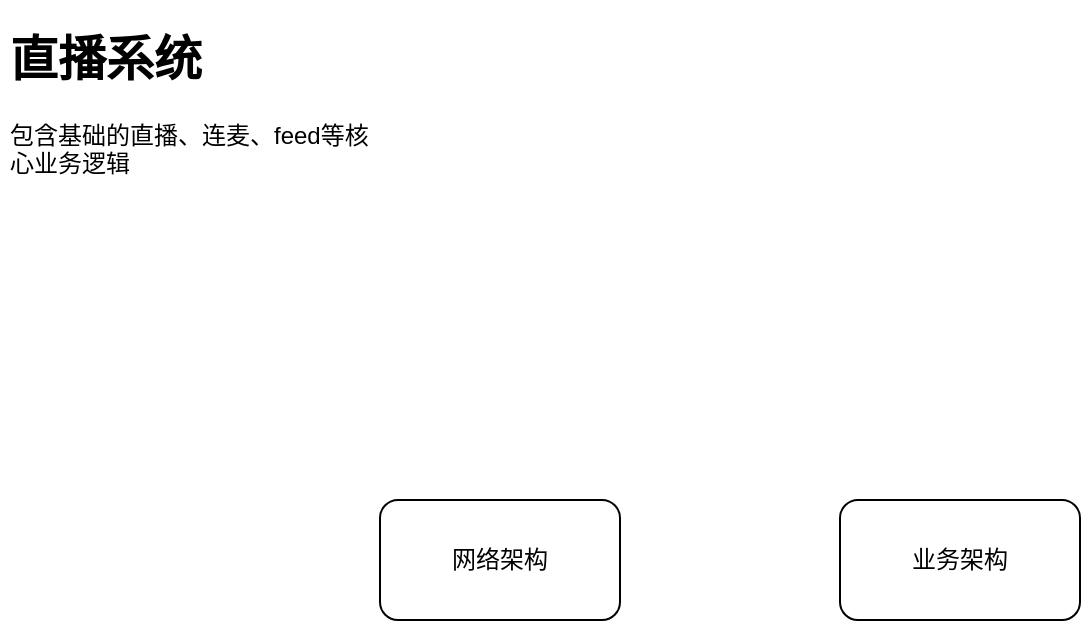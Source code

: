 <mxfile version="15.3.4" type="github" pages="7">
  <diagram id="JkrrRl9M5crf3siJzyxv" name="首页">
    <mxGraphModel dx="1186" dy="739" grid="1" gridSize="10" guides="1" tooltips="1" connect="1" arrows="1" fold="1" page="1" pageScale="1" pageWidth="827" pageHeight="1169" math="0" shadow="0">
      <root>
        <mxCell id="0" />
        <mxCell id="1" parent="0" />
        <mxCell id="muq-8wqFt1A3YkJvHLC4-4" value="&lt;h1&gt;直播系统&lt;/h1&gt;&lt;p&gt;包含基础的直播、连麦、feed等核心业务逻辑&lt;/p&gt;" style="text;html=1;strokeColor=none;fillColor=none;spacing=5;spacingTop=-20;whiteSpace=wrap;overflow=hidden;rounded=0;" parent="1" vertex="1">
          <mxGeometry x="10" y="10" width="190" height="90" as="geometry" />
        </mxCell>
        <UserObject label="网络架构" link="data:page/id,2If-XE616trNsrKNitFG" id="RoSVg0W4CLdSLgBa8rC7-1">
          <mxCell style="rounded=1;whiteSpace=wrap;html=1;hachureGap=4;pointerEvents=0;" vertex="1" parent="1">
            <mxGeometry x="200" y="250" width="120" height="60" as="geometry" />
          </mxCell>
        </UserObject>
        <UserObject label="业务架构" link="data:page/id,OcnRzmBqEoDELf5zF7kq" id="RoSVg0W4CLdSLgBa8rC7-2">
          <mxCell style="rounded=1;whiteSpace=wrap;html=1;hachureGap=4;pointerEvents=0;" vertex="1" parent="1">
            <mxGeometry x="430" y="250" width="120" height="60" as="geometry" />
          </mxCell>
        </UserObject>
      </root>
    </mxGraphModel>
  </diagram>
  <diagram id="OcnRzmBqEoDELf5zF7kq" name="业务架构">
    <mxGraphModel dx="1186" dy="739" grid="1" gridSize="10" guides="1" tooltips="1" connect="1" arrows="1" fold="1" page="1" pageScale="1" pageWidth="827" pageHeight="1169" math="0" shadow="0">
      <root>
        <mxCell id="aElQeo0Kl3pMIVYMAaIS-0" />
        <mxCell id="aElQeo0Kl3pMIVYMAaIS-1" parent="aElQeo0Kl3pMIVYMAaIS-0" />
        <mxCell id="dCshUyOhVYyxnqYZbwJL-0" value="业务" style="swimlane;" vertex="1" parent="aElQeo0Kl3pMIVYMAaIS-1">
          <mxGeometry x="204" y="90" width="420" height="260" as="geometry" />
        </mxCell>
        <UserObject label="直播" id="dCshUyOhVYyxnqYZbwJL-1">
          <mxCell style="rounded=1;whiteSpace=wrap;html=1;" vertex="1" parent="dCshUyOhVYyxnqYZbwJL-0">
            <mxGeometry x="20" y="40" width="120" height="60" as="geometry" />
          </mxCell>
        </UserObject>
        <UserObject label="连麦" id="dCshUyOhVYyxnqYZbwJL-2">
          <mxCell style="rounded=1;whiteSpace=wrap;html=1;" vertex="1" parent="dCshUyOhVYyxnqYZbwJL-0">
            <mxGeometry x="150" y="40" width="120" height="60" as="geometry" />
          </mxCell>
        </UserObject>
        <mxCell id="dCshUyOhVYyxnqYZbwJL-3" value="feed" style="rounded=1;whiteSpace=wrap;html=1;" vertex="1" parent="dCshUyOhVYyxnqYZbwJL-0">
          <mxGeometry x="280" y="40" width="120" height="60" as="geometry" />
        </mxCell>
        <UserObject label="公共房/语音房/交友房" id="dCshUyOhVYyxnqYZbwJL-4">
          <mxCell style="rounded=1;whiteSpace=wrap;html=1;" vertex="1" parent="dCshUyOhVYyxnqYZbwJL-0">
            <mxGeometry x="20" y="110" width="120" height="60" as="geometry" />
          </mxCell>
        </UserObject>
        <mxCell id="dCshUyOhVYyxnqYZbwJL-5" value="公共房玩法" style="rounded=1;whiteSpace=wrap;html=1;" vertex="1" parent="dCshUyOhVYyxnqYZbwJL-0">
          <mxGeometry x="150" y="110" width="120" height="60" as="geometry" />
        </mxCell>
        <UserObject label="秀场（普通直播）" id="dCshUyOhVYyxnqYZbwJL-6">
          <mxCell style="rounded=1;whiteSpace=wrap;html=1;" vertex="1" parent="dCshUyOhVYyxnqYZbwJL-0">
            <mxGeometry x="20" y="180" width="120" height="60" as="geometry" />
          </mxCell>
        </UserObject>
        <mxCell id="dCshUyOhVYyxnqYZbwJL-7" value="秀场玩法" style="rounded=1;whiteSpace=wrap;html=1;" vertex="1" parent="dCshUyOhVYyxnqYZbwJL-0">
          <mxGeometry x="150" y="180" width="120" height="60" as="geometry" />
        </mxCell>
        <mxCell id="dCshUyOhVYyxnqYZbwJL-8" value="围栏策略（风控）" style="rounded=1;whiteSpace=wrap;html=1;" vertex="1" parent="dCshUyOhVYyxnqYZbwJL-0">
          <mxGeometry x="280" y="110" width="120" height="60" as="geometry" />
        </mxCell>
        <mxCell id="dCshUyOhVYyxnqYZbwJL-9" value="搜索" style="rounded=1;whiteSpace=wrap;html=1;" vertex="1" parent="dCshUyOhVYyxnqYZbwJL-0">
          <mxGeometry x="280" y="180" width="120" height="60" as="geometry" />
        </mxCell>
        <mxCell id="dCshUyOhVYyxnqYZbwJL-10" value="基础服务" style="swimlane;" vertex="1" parent="aElQeo0Kl3pMIVYMAaIS-1">
          <mxGeometry x="204" y="360" width="420" height="250" as="geometry" />
        </mxCell>
        <mxCell id="dCshUyOhVYyxnqYZbwJL-11" value="连麦&lt;br&gt;Link/LinkMic/LinkPro" style="rounded=1;whiteSpace=wrap;html=1;" vertex="1" parent="dCshUyOhVYyxnqYZbwJL-10">
          <mxGeometry x="20" y="40" width="120" height="60" as="geometry" />
        </mxCell>
        <mxCell id="dCshUyOhVYyxnqYZbwJL-12" value="动态布局&lt;br&gt;Layout" style="rounded=1;whiteSpace=wrap;html=1;" vertex="1" parent="dCshUyOhVYyxnqYZbwJL-10">
          <mxGeometry x="150" y="40" width="120" height="60" as="geometry" />
        </mxCell>
        <mxCell id="dCshUyOhVYyxnqYZbwJL-13" value="Sync" style="rounded=1;whiteSpace=wrap;html=1;" vertex="1" parent="dCshUyOhVYyxnqYZbwJL-10">
          <mxGeometry x="280" y="40" width="120" height="60" as="geometry" />
        </mxCell>
        <mxCell id="dCshUyOhVYyxnqYZbwJL-14" value="事件&lt;br&gt;Event" style="rounded=1;whiteSpace=wrap;html=1;" vertex="1" parent="dCshUyOhVYyxnqYZbwJL-10">
          <mxGeometry x="20" y="110" width="120" height="60" as="geometry" />
        </mxCell>
        <mxCell id="dCshUyOhVYyxnqYZbwJL-15" value="队列&lt;br&gt;PepperBus" style="rounded=1;whiteSpace=wrap;html=1;" vertex="1" parent="dCshUyOhVYyxnqYZbwJL-10">
          <mxGeometry x="150" y="110" width="120" height="60" as="geometry" />
        </mxCell>
        <mxCell id="dCshUyOhVYyxnqYZbwJL-16" value="推送消息&lt;br&gt;message" style="rounded=1;whiteSpace=wrap;html=1;" vertex="1" parent="dCshUyOhVYyxnqYZbwJL-10">
          <mxGeometry x="280" y="110" width="120" height="60" as="geometry" />
        </mxCell>
        <mxCell id="dCshUyOhVYyxnqYZbwJL-17" value="Rank包&lt;br&gt;feed列表规则&lt;br&gt;基于es" style="rounded=1;whiteSpace=wrap;html=1;" vertex="1" parent="dCshUyOhVYyxnqYZbwJL-10">
          <mxGeometry x="20" y="180" width="120" height="60" as="geometry" />
        </mxCell>
        <mxCell id="dCshUyOhVYyxnqYZbwJL-18" value="合流服务&lt;br&gt;MessageGo" style="rounded=1;whiteSpace=wrap;html=1;" vertex="1" parent="dCshUyOhVYyxnqYZbwJL-10">
          <mxGeometry x="150" y="180" width="120" height="60" as="geometry" />
        </mxCell>
      </root>
    </mxGraphModel>
  </diagram>
  <diagram id="2If-XE616trNsrKNitFG" name="网络架构">
    <mxGraphModel dx="1186" dy="739" grid="1" gridSize="10" guides="1" tooltips="1" connect="1" arrows="1" fold="1" page="1" pageScale="1" pageWidth="827" pageHeight="1169" math="0" shadow="0">
      <root>
        <mxCell id="TTrNQgziFKTgW6OweBsR-0" />
        <mxCell id="TTrNQgziFKTgW6OweBsR-1" parent="TTrNQgziFKTgW6OweBsR-0" />
        <mxCell id="TTrNQgziFKTgW6OweBsR-7" style="edgeStyle=none;curved=1;rounded=0;orthogonalLoop=1;jettySize=auto;html=1;entryX=0;entryY=0.5;entryDx=0;entryDy=0;endArrow=open;startSize=14;endSize=14;sourcePerimeterSpacing=8;targetPerimeterSpacing=8;" edge="1" parent="TTrNQgziFKTgW6OweBsR-1" source="TTrNQgziFKTgW6OweBsR-3" target="TTrNQgziFKTgW6OweBsR-6">
          <mxGeometry relative="1" as="geometry" />
        </mxCell>
        <mxCell id="TTrNQgziFKTgW6OweBsR-3" value="Actor" style="shape=umlActor;verticalLabelPosition=bottom;verticalAlign=top;html=1;outlineConnect=0;hachureGap=4;pointerEvents=0;" vertex="1" parent="TTrNQgziFKTgW6OweBsR-1">
          <mxGeometry x="50" y="220" width="30" height="60" as="geometry" />
        </mxCell>
        <mxCell id="TTrNQgziFKTgW6OweBsR-9" value="" style="edgeStyle=none;curved=1;rounded=0;orthogonalLoop=1;jettySize=auto;html=1;endArrow=classic;endFill=1;startSize=14;endSize=14;sourcePerimeterSpacing=8;targetPerimeterSpacing=8;" edge="1" parent="TTrNQgziFKTgW6OweBsR-1" source="TTrNQgziFKTgW6OweBsR-6" target="TTrNQgziFKTgW6OweBsR-8">
          <mxGeometry relative="1" as="geometry" />
        </mxCell>
        <mxCell id="TTrNQgziFKTgW6OweBsR-6" value="live.huajiao.com" style="rounded=1;whiteSpace=wrap;html=1;hachureGap=4;pointerEvents=0;" vertex="1" parent="TTrNQgziFKTgW6OweBsR-1">
          <mxGeometry x="160" y="220" width="120" height="60" as="geometry" />
        </mxCell>
        <mxCell id="TTrNQgziFKTgW6OweBsR-11" value="" style="edgeStyle=none;curved=1;rounded=0;orthogonalLoop=1;jettySize=auto;html=1;endArrow=classic;endFill=1;startSize=14;endSize=14;sourcePerimeterSpacing=8;targetPerimeterSpacing=8;" edge="1" parent="TTrNQgziFKTgW6OweBsR-1" source="TTrNQgziFKTgW6OweBsR-8" target="TTrNQgziFKTgW6OweBsR-10">
          <mxGeometry relative="1" as="geometry" />
        </mxCell>
        <mxCell id="TTrNQgziFKTgW6OweBsR-8" value="双机房LVS" style="whiteSpace=wrap;html=1;rounded=1;hachureGap=4;" vertex="1" parent="TTrNQgziFKTgW6OweBsR-1">
          <mxGeometry x="360" y="220" width="120" height="60" as="geometry" />
        </mxCell>
        <mxCell id="TTrNQgziFKTgW6OweBsR-15" style="edgeStyle=none;curved=1;rounded=0;orthogonalLoop=1;jettySize=auto;html=1;endArrow=classic;endFill=1;startSize=14;endSize=14;sourcePerimeterSpacing=8;targetPerimeterSpacing=8;" edge="1" parent="TTrNQgziFKTgW6OweBsR-1" source="TTrNQgziFKTgW6OweBsR-10" target="TTrNQgziFKTgW6OweBsR-13">
          <mxGeometry relative="1" as="geometry" />
        </mxCell>
        <mxCell id="TTrNQgziFKTgW6OweBsR-10" value="Nginx" style="whiteSpace=wrap;html=1;rounded=1;hachureGap=4;" vertex="1" parent="TTrNQgziFKTgW6OweBsR-1">
          <mxGeometry x="560" y="220" width="120" height="60" as="geometry" />
        </mxCell>
        <mxCell id="TTrNQgziFKTgW6OweBsR-17" style="edgeStyle=none;curved=1;rounded=0;orthogonalLoop=1;jettySize=auto;html=1;entryX=1;entryY=0.5;entryDx=0;entryDy=0;endArrow=classic;endFill=1;startSize=14;endSize=14;sourcePerimeterSpacing=8;targetPerimeterSpacing=8;" edge="1" parent="TTrNQgziFKTgW6OweBsR-1" source="TTrNQgziFKTgW6OweBsR-13" target="TTrNQgziFKTgW6OweBsR-16">
          <mxGeometry relative="1" as="geometry" />
        </mxCell>
        <mxCell id="TTrNQgziFKTgW6OweBsR-22" value="是" style="edgeLabel;html=1;align=center;verticalAlign=middle;resizable=0;points=[];" vertex="1" connectable="0" parent="TTrNQgziFKTgW6OweBsR-17">
          <mxGeometry x="-0.333" y="-1" relative="1" as="geometry">
            <mxPoint as="offset" />
          </mxGeometry>
        </mxCell>
        <mxCell id="TTrNQgziFKTgW6OweBsR-21" value="否" style="edgeStyle=none;curved=1;rounded=0;orthogonalLoop=1;jettySize=auto;html=1;entryX=0.5;entryY=0;entryDx=0;entryDy=0;endArrow=classic;endFill=1;startSize=14;endSize=14;sourcePerimeterSpacing=8;targetPerimeterSpacing=8;" edge="1" parent="TTrNQgziFKTgW6OweBsR-1" source="TTrNQgziFKTgW6OweBsR-13" target="TTrNQgziFKTgW6OweBsR-20">
          <mxGeometry relative="1" as="geometry" />
        </mxCell>
        <mxCell id="TTrNQgziFKTgW6OweBsR-13" value="是否迁移到java了" style="html=1;whiteSpace=wrap;aspect=fixed;shape=isoRectangle;hachureGap=4;pointerEvents=0;" vertex="1" parent="TTrNQgziFKTgW6OweBsR-1">
          <mxGeometry x="545" y="360" width="150" height="90" as="geometry" />
        </mxCell>
        <mxCell id="TTrNQgziFKTgW6OweBsR-19" value="" style="edgeStyle=none;curved=1;rounded=0;orthogonalLoop=1;jettySize=auto;html=1;endArrow=classic;endFill=1;startSize=14;endSize=14;sourcePerimeterSpacing=8;targetPerimeterSpacing=8;" edge="1" parent="TTrNQgziFKTgW6OweBsR-1" source="TTrNQgziFKTgW6OweBsR-16" target="TTrNQgziFKTgW6OweBsR-18">
          <mxGeometry relative="1" as="geometry" />
        </mxCell>
        <mxCell id="TTrNQgziFKTgW6OweBsR-16" value="kong" style="rounded=1;whiteSpace=wrap;html=1;hachureGap=4;pointerEvents=0;" vertex="1" parent="TTrNQgziFKTgW6OweBsR-1">
          <mxGeometry x="360" y="375" width="120" height="60" as="geometry" />
        </mxCell>
        <mxCell id="TTrNQgziFKTgW6OweBsR-18" value="live-java" style="whiteSpace=wrap;html=1;rounded=1;hachureGap=4;" vertex="1" parent="TTrNQgziFKTgW6OweBsR-1">
          <mxGeometry x="360" y="510" width="120" height="60" as="geometry" />
        </mxCell>
        <mxCell id="TTrNQgziFKTgW6OweBsR-20" value="live-php" style="rounded=1;whiteSpace=wrap;html=1;hachureGap=4;pointerEvents=0;" vertex="1" parent="TTrNQgziFKTgW6OweBsR-1">
          <mxGeometry x="560" y="510" width="120" height="60" as="geometry" />
        </mxCell>
      </root>
    </mxGraphModel>
  </diagram>
  <diagram id="ihJIVngMhtVQFcZcG6Q3" name="直播">
    <mxGraphModel dx="1694" dy="1056" grid="1" gridSize="10" guides="1" tooltips="1" connect="1" arrows="1" fold="1" page="0" pageScale="1" pageWidth="827" pageHeight="1169" math="0" shadow="0">
      <root>
        <mxCell id="0sZljoyPM4H0UG6xCefu-0" />
        <mxCell id="0sZljoyPM4H0UG6xCefu-1" parent="0sZljoyPM4H0UG6xCefu-0" />
        <mxCell id="4xqCCzuoyRrROUdiCYEn-6" style="rounded=0;orthogonalLoop=1;jettySize=auto;html=1;entryX=0.332;entryY=1.022;entryDx=0;entryDy=0;entryPerimeter=0;" edge="1" parent="0sZljoyPM4H0UG6xCefu-1" target="4xqCCzuoyRrROUdiCYEn-3">
          <mxGeometry relative="1" as="geometry">
            <mxPoint x="200" y="490" as="sourcePoint" />
            <mxPoint x="300" y="330" as="targetPoint" />
          </mxGeometry>
        </mxCell>
        <mxCell id="4xqCCzuoyRrROUdiCYEn-10" value="1. 推流调度" style="edgeLabel;html=1;align=center;verticalAlign=middle;resizable=0;points=[];" vertex="1" connectable="0" parent="4xqCCzuoyRrROUdiCYEn-6">
          <mxGeometry x="-0.169" relative="1" as="geometry">
            <mxPoint y="-1" as="offset" />
          </mxGeometry>
        </mxCell>
        <mxCell id="4xqCCzuoyRrROUdiCYEn-13" style="rounded=0;orthogonalLoop=1;jettySize=auto;html=1;entryX=0.25;entryY=1;entryDx=0;entryDy=0;" edge="1" parent="0sZljoyPM4H0UG6xCefu-1" target="4xqCCzuoyRrROUdiCYEn-4">
          <mxGeometry relative="1" as="geometry">
            <mxPoint x="240" y="480" as="sourcePoint" />
            <mxPoint x="550" y="322" as="targetPoint" />
          </mxGeometry>
        </mxCell>
        <mxCell id="4xqCCzuoyRrROUdiCYEn-14" value="3. 推流" style="edgeLabel;html=1;align=center;verticalAlign=middle;resizable=0;points=[];" vertex="1" connectable="0" parent="4xqCCzuoyRrROUdiCYEn-13">
          <mxGeometry x="-0.109" relative="1" as="geometry">
            <mxPoint x="-64" y="39" as="offset" />
          </mxGeometry>
        </mxCell>
        <mxCell id="4xqCCzuoyRrROUdiCYEn-0" value="主播" style="shape=actor;whiteSpace=wrap;html=1;labelPosition=center;verticalLabelPosition=middle;align=center;verticalAlign=bottom;" vertex="1" parent="0sZljoyPM4H0UG6xCefu-1">
          <mxGeometry x="200" y="490" width="40" height="60" as="geometry" />
        </mxCell>
        <mxCell id="4xqCCzuoyRrROUdiCYEn-11" style="rounded=0;orthogonalLoop=1;jettySize=auto;html=1;" edge="1" parent="0sZljoyPM4H0UG6xCefu-1" source="4xqCCzuoyRrROUdiCYEn-3">
          <mxGeometry relative="1" as="geometry">
            <mxPoint x="220" y="480" as="targetPoint" />
          </mxGeometry>
        </mxCell>
        <mxCell id="4xqCCzuoyRrROUdiCYEn-12" value="2. 推流地址 &amp;amp; 流号（sn）" style="edgeLabel;html=1;align=center;verticalAlign=middle;resizable=0;points=[];" vertex="1" connectable="0" parent="4xqCCzuoyRrROUdiCYEn-11">
          <mxGeometry x="-0.017" y="-1" relative="1" as="geometry">
            <mxPoint x="41" y="-19" as="offset" />
          </mxGeometry>
        </mxCell>
        <mxCell id="ZW46RG-fkTTydQKHpg35-1" style="edgeStyle=none;rounded=0;orthogonalLoop=1;jettySize=auto;html=1;exitX=0.5;exitY=0;exitDx=0;exitDy=0;entryX=0;entryY=1;entryDx=0;entryDy=0;" edge="1" parent="0sZljoyPM4H0UG6xCefu-1" source="4xqCCzuoyRrROUdiCYEn-3" target="ZW46RG-fkTTydQKHpg35-0">
          <mxGeometry relative="1" as="geometry" />
        </mxCell>
        <mxCell id="ZW46RG-fkTTydQKHpg35-2" value="通知：断流、回放生成" style="edgeLabel;html=1;align=center;verticalAlign=middle;resizable=0;points=[];" vertex="1" connectable="0" parent="ZW46RG-fkTTydQKHpg35-1">
          <mxGeometry x="0.163" y="-2" relative="1" as="geometry">
            <mxPoint y="-1" as="offset" />
          </mxGeometry>
        </mxCell>
        <mxCell id="4xqCCzuoyRrROUdiCYEn-3" value="视频云" style="rounded=1;whiteSpace=wrap;html=1;" vertex="1" parent="0sZljoyPM4H0UG6xCefu-1">
          <mxGeometry x="160" y="220" width="120" height="60" as="geometry" />
        </mxCell>
        <mxCell id="4xqCCzuoyRrROUdiCYEn-15" style="edgeStyle=orthogonalEdgeStyle;rounded=0;orthogonalLoop=1;jettySize=auto;html=1;exitX=0;exitY=0.5;exitDx=0;exitDy=0;entryX=1;entryY=0.5;entryDx=0;entryDy=0;" edge="1" parent="0sZljoyPM4H0UG6xCefu-1" source="4xqCCzuoyRrROUdiCYEn-4" target="4xqCCzuoyRrROUdiCYEn-3">
          <mxGeometry relative="1" as="geometry" />
        </mxCell>
        <mxCell id="4xqCCzuoyRrROUdiCYEn-16" value="流状态" style="edgeLabel;html=1;align=center;verticalAlign=middle;resizable=0;points=[];" vertex="1" connectable="0" parent="4xqCCzuoyRrROUdiCYEn-15">
          <mxGeometry x="0.2" relative="1" as="geometry">
            <mxPoint as="offset" />
          </mxGeometry>
        </mxCell>
        <mxCell id="4xqCCzuoyRrROUdiCYEn-20" style="edgeStyle=none;rounded=0;orthogonalLoop=1;jettySize=auto;html=1;exitX=1;exitY=1;exitDx=0;exitDy=0;" edge="1" parent="0sZljoyPM4H0UG6xCefu-1" source="4xqCCzuoyRrROUdiCYEn-3">
          <mxGeometry relative="1" as="geometry">
            <mxPoint x="550" y="480" as="targetPoint" />
            <mxPoint x="529.16" y="320" as="sourcePoint" />
          </mxGeometry>
        </mxCell>
        <mxCell id="4xqCCzuoyRrROUdiCYEn-21" value="5. 拉流地址" style="edgeLabel;html=1;align=center;verticalAlign=middle;resizable=0;points=[];" vertex="1" connectable="0" parent="4xqCCzuoyRrROUdiCYEn-20">
          <mxGeometry x="0.33" y="1" relative="1" as="geometry">
            <mxPoint as="offset" />
          </mxGeometry>
        </mxCell>
        <mxCell id="4xqCCzuoyRrROUdiCYEn-4" value="CDN&lt;br&gt;自建/三方" style="rounded=1;whiteSpace=wrap;html=1;" vertex="1" parent="0sZljoyPM4H0UG6xCefu-1">
          <mxGeometry x="510" y="220" width="120" height="60" as="geometry" />
        </mxCell>
        <mxCell id="4xqCCzuoyRrROUdiCYEn-17" style="rounded=0;orthogonalLoop=1;jettySize=auto;html=1;entryX=0.75;entryY=1;entryDx=0;entryDy=0;" edge="1" parent="0sZljoyPM4H0UG6xCefu-1" target="4xqCCzuoyRrROUdiCYEn-3">
          <mxGeometry relative="1" as="geometry">
            <mxPoint x="530" y="490" as="sourcePoint" />
            <mxPoint x="510.16" y="320" as="targetPoint" />
          </mxGeometry>
        </mxCell>
        <mxCell id="4xqCCzuoyRrROUdiCYEn-18" value="4. 拉流调度" style="edgeLabel;html=1;align=center;verticalAlign=middle;resizable=0;points=[];" vertex="1" connectable="0" parent="4xqCCzuoyRrROUdiCYEn-17">
          <mxGeometry x="-0.169" y="1" relative="1" as="geometry">
            <mxPoint x="70" y="58" as="offset" />
          </mxGeometry>
        </mxCell>
        <mxCell id="4xqCCzuoyRrROUdiCYEn-22" style="edgeStyle=none;rounded=0;orthogonalLoop=1;jettySize=auto;html=1;entryX=0.5;entryY=1;entryDx=0;entryDy=0;" edge="1" parent="0sZljoyPM4H0UG6xCefu-1" target="4xqCCzuoyRrROUdiCYEn-4">
          <mxGeometry relative="1" as="geometry">
            <mxPoint x="570" y="480" as="sourcePoint" />
          </mxGeometry>
        </mxCell>
        <mxCell id="4xqCCzuoyRrROUdiCYEn-23" value="6. 拉流" style="edgeLabel;html=1;align=center;verticalAlign=middle;resizable=0;points=[];" vertex="1" connectable="0" parent="4xqCCzuoyRrROUdiCYEn-22">
          <mxGeometry x="0.171" relative="1" as="geometry">
            <mxPoint as="offset" />
          </mxGeometry>
        </mxCell>
        <mxCell id="4xqCCzuoyRrROUdiCYEn-5" value="观众" style="shape=actor;whiteSpace=wrap;html=1;labelPosition=center;verticalLabelPosition=middle;align=center;verticalAlign=bottom;" vertex="1" parent="0sZljoyPM4H0UG6xCefu-1">
          <mxGeometry x="550" y="490" width="40" height="60" as="geometry" />
        </mxCell>
        <mxCell id="ZW46RG-fkTTydQKHpg35-0" value="业务" style="rounded=1;whiteSpace=wrap;html=1;align=center;verticalAlign=middle;" vertex="1" parent="0sZljoyPM4H0UG6xCefu-1">
          <mxGeometry x="330" y="60" width="120" height="60" as="geometry" />
        </mxCell>
        <mxCell id="ZW46RG-fkTTydQKHpg35-4" value="花椒服务端" style="shape=umlLifeline;perimeter=lifelinePerimeter;whiteSpace=wrap;html=1;container=1;collapsible=0;recursiveResize=0;outlineConnect=0;rounded=1;" vertex="1" parent="0sZljoyPM4H0UG6xCefu-1">
          <mxGeometry x="225" y="680" width="100" height="360" as="geometry" />
        </mxCell>
        <mxCell id="ZW46RG-fkTTydQKHpg35-22" value="" style="html=1;points=[];perimeter=orthogonalPerimeter;rounded=1;" vertex="1" parent="ZW46RG-fkTTydQKHpg35-4">
          <mxGeometry x="45" y="140" width="10" height="30" as="geometry" />
        </mxCell>
        <mxCell id="ZW46RG-fkTTydQKHpg35-30" value="" style="html=1;points=[];perimeter=orthogonalPerimeter;rounded=1;" vertex="1" parent="ZW46RG-fkTTydQKHpg35-4">
          <mxGeometry x="45" y="270" width="10" height="90" as="geometry" />
        </mxCell>
        <mxCell id="ZW46RG-fkTTydQKHpg35-9" value="视频云" style="shape=umlLifeline;perimeter=lifelinePerimeter;whiteSpace=wrap;html=1;container=1;collapsible=0;recursiveResize=0;outlineConnect=0;rounded=1;" vertex="1" parent="0sZljoyPM4H0UG6xCefu-1">
          <mxGeometry x="465" y="680" width="100" height="430" as="geometry" />
        </mxCell>
        <mxCell id="ZW46RG-fkTTydQKHpg35-19" value="" style="html=1;points=[];perimeter=orthogonalPerimeter;rounded=1;" vertex="1" parent="ZW46RG-fkTTydQKHpg35-9">
          <mxGeometry x="45" y="70" width="10" height="40" as="geometry" />
        </mxCell>
        <mxCell id="ZW46RG-fkTTydQKHpg35-28" value="" style="html=1;points=[];perimeter=orthogonalPerimeter;rounded=1;" vertex="1" parent="ZW46RG-fkTTydQKHpg35-9">
          <mxGeometry x="45" y="220" width="10" height="30" as="geometry" />
        </mxCell>
        <mxCell id="ZW46RG-fkTTydQKHpg35-10" value="花椒客户端&lt;br&gt;主播" style="shape=umlLifeline;perimeter=lifelinePerimeter;whiteSpace=wrap;html=1;container=1;collapsible=0;recursiveResize=0;outlineConnect=0;rounded=1;" vertex="1" parent="0sZljoyPM4H0UG6xCefu-1">
          <mxGeometry x="15" y="680" width="100" height="410" as="geometry" />
        </mxCell>
        <mxCell id="ZW46RG-fkTTydQKHpg35-25" value="" style="html=1;points=[];perimeter=orthogonalPerimeter;rounded=1;" vertex="1" parent="ZW46RG-fkTTydQKHpg35-10">
          <mxGeometry x="45" y="60" width="10" height="300" as="geometry" />
        </mxCell>
        <mxCell id="ZW46RG-fkTTydQKHpg35-11" value="花椒客户端&lt;br&gt;观众" style="shape=umlLifeline;perimeter=lifelinePerimeter;whiteSpace=wrap;html=1;container=1;collapsible=0;recursiveResize=0;outlineConnect=0;rounded=1;" vertex="1" parent="0sZljoyPM4H0UG6xCefu-1">
          <mxGeometry x="885" y="680" width="100" height="400" as="geometry" />
        </mxCell>
        <mxCell id="ZW46RG-fkTTydQKHpg35-33" value="" style="html=1;points=[];perimeter=orthogonalPerimeter;rounded=1;" vertex="1" parent="ZW46RG-fkTTydQKHpg35-11">
          <mxGeometry x="45" y="270" width="10" height="130" as="geometry" />
        </mxCell>
        <mxCell id="ZW46RG-fkTTydQKHpg35-12" value="CDN&lt;br&gt;自建/三方" style="shape=umlLifeline;perimeter=lifelinePerimeter;whiteSpace=wrap;html=1;container=1;collapsible=0;recursiveResize=0;outlineConnect=0;rounded=1;" vertex="1" parent="0sZljoyPM4H0UG6xCefu-1">
          <mxGeometry x="685" y="680" width="100" height="440" as="geometry" />
        </mxCell>
        <mxCell id="ZW46RG-fkTTydQKHpg35-26" value="" style="html=1;points=[];perimeter=orthogonalPerimeter;rounded=1;" vertex="1" parent="ZW46RG-fkTTydQKHpg35-12">
          <mxGeometry x="43.83" y="190" width="10" height="70" as="geometry" />
        </mxCell>
        <mxCell id="ZW46RG-fkTTydQKHpg35-13" value="直播完整流程" style="text;align=center;fontStyle=1;verticalAlign=middle;spacingLeft=3;spacingRight=3;strokeColor=none;rotatable=0;points=[[0,0.5],[1,0.5]];portConstraint=eastwest;rounded=1;html=1;" vertex="1" parent="0sZljoyPM4H0UG6xCefu-1">
          <mxGeometry x="5" y="640" width="80" height="26" as="geometry" />
        </mxCell>
        <mxCell id="ZW46RG-fkTTydQKHpg35-20" value="推流调度" style="html=1;verticalAlign=bottom;endArrow=block;entryX=0;entryY=0;exitX=1.2;exitY=0.036;exitDx=0;exitDy=0;exitPerimeter=0;" edge="1" target="ZW46RG-fkTTydQKHpg35-19" parent="0sZljoyPM4H0UG6xCefu-1" source="ZW46RG-fkTTydQKHpg35-25">
          <mxGeometry relative="1" as="geometry">
            <mxPoint x="130" y="750" as="sourcePoint" />
          </mxGeometry>
        </mxCell>
        <mxCell id="ZW46RG-fkTTydQKHpg35-21" value="推流地址、流号（sn）" style="html=1;verticalAlign=bottom;endArrow=open;dashed=1;endSize=8;exitX=0;exitY=0.95;entryX=1.028;entryY=0.167;entryDx=0;entryDy=0;entryPerimeter=0;" edge="1" source="ZW46RG-fkTTydQKHpg35-19" parent="0sZljoyPM4H0UG6xCefu-1" target="ZW46RG-fkTTydQKHpg35-25">
          <mxGeometry relative="1" as="geometry">
            <mxPoint x="170" y="820" as="targetPoint" />
          </mxGeometry>
        </mxCell>
        <mxCell id="ZW46RG-fkTTydQKHpg35-23" value="开播" style="html=1;verticalAlign=bottom;endArrow=block;entryX=0;entryY=0;exitX=1.033;exitY=0.4;exitDx=0;exitDy=0;exitPerimeter=0;" edge="1" target="ZW46RG-fkTTydQKHpg35-22" parent="0sZljoyPM4H0UG6xCefu-1">
          <mxGeometry relative="1" as="geometry">
            <mxPoint x="70.33" y="820" as="sourcePoint" />
          </mxGeometry>
        </mxCell>
        <mxCell id="ZW46RG-fkTTydQKHpg35-24" value="直播ID" style="html=1;verticalAlign=bottom;endArrow=open;dashed=1;endSize=8;exitX=0;exitY=0.95;entryX=1.166;entryY=0.495;entryDx=0;entryDy=0;entryPerimeter=0;" edge="1" source="ZW46RG-fkTTydQKHpg35-22" parent="0sZljoyPM4H0UG6xCefu-1">
          <mxGeometry relative="1" as="geometry">
            <mxPoint x="71.66" y="848.5" as="targetPoint" />
          </mxGeometry>
        </mxCell>
        <mxCell id="ZW46RG-fkTTydQKHpg35-27" value="推流" style="html=1;verticalAlign=bottom;startArrow=oval;endArrow=block;startSize=8;exitX=1.117;exitY=0.713;exitDx=0;exitDy=0;exitPerimeter=0;" edge="1" target="ZW46RG-fkTTydQKHpg35-26" parent="0sZljoyPM4H0UG6xCefu-1">
          <mxGeometry relative="1" as="geometry">
            <mxPoint x="70.0" y="873.9" as="sourcePoint" />
          </mxGeometry>
        </mxCell>
        <mxCell id="ZW46RG-fkTTydQKHpg35-29" value="流状态打点" style="html=1;verticalAlign=bottom;startArrow=oval;endArrow=block;startSize=8;exitX=-0.131;exitY=0.315;exitDx=0;exitDy=0;exitPerimeter=0;" edge="1" target="ZW46RG-fkTTydQKHpg35-28" parent="0sZljoyPM4H0UG6xCefu-1">
          <mxGeometry relative="1" as="geometry">
            <mxPoint x="727.52" y="912.05" as="sourcePoint" />
          </mxGeometry>
        </mxCell>
        <mxCell id="ZW46RG-fkTTydQKHpg35-31" value="dispatch" style="html=1;verticalAlign=bottom;endArrow=block;exitX=-0.179;exitY=0.069;exitDx=0;exitDy=0;exitPerimeter=0;" edge="1" parent="0sZljoyPM4H0UG6xCefu-1" source="ZW46RG-fkTTydQKHpg35-33">
          <mxGeometry relative="1" as="geometry">
            <mxPoint x="200" y="960" as="sourcePoint" />
            <mxPoint x="279" y="958" as="targetPoint" />
          </mxGeometry>
        </mxCell>
        <mxCell id="ZW46RG-fkTTydQKHpg35-32" value="return" style="html=1;verticalAlign=bottom;endArrow=open;dashed=1;endSize=8;exitX=0;exitY=0.95;entryX=-0.386;entryY=0.658;entryDx=0;entryDy=0;entryPerimeter=0;" edge="1" source="ZW46RG-fkTTydQKHpg35-30" parent="0sZljoyPM4H0UG6xCefu-1" target="ZW46RG-fkTTydQKHpg35-33">
          <mxGeometry relative="1" as="geometry">
            <mxPoint x="850" y="1036" as="targetPoint" />
          </mxGeometry>
        </mxCell>
      </root>
    </mxGraphModel>
  </diagram>
  <diagram id="CaRJbMkdmK1p81n7yvHB" name="连麦">
    <mxGraphModel dx="1186" dy="739" grid="1" gridSize="10" guides="1" tooltips="1" connect="1" arrows="1" fold="1" page="1" pageScale="1" pageWidth="827" pageHeight="1169" math="0" shadow="0">
      <root>
        <mxCell id="5BehhAIvUdlPNVUDa8zG-0" />
        <mxCell id="5BehhAIvUdlPNVUDa8zG-1" parent="5BehhAIvUdlPNVUDa8zG-0" />
      </root>
    </mxGraphModel>
  </diagram>
  <diagram id="yo_YoM6bMByiO7wVt7r8" name="秀场">
    <mxGraphModel dx="1186" dy="739" grid="1" gridSize="10" guides="1" tooltips="1" connect="1" arrows="1" fold="1" page="1" pageScale="1" pageWidth="827" pageHeight="1169" math="0" shadow="0">
      <root>
        <mxCell id="m4SXwEZttA2svvIbFX8R-0" />
        <mxCell id="m4SXwEZttA2svvIbFX8R-1" parent="m4SXwEZttA2svvIbFX8R-0" />
      </root>
    </mxGraphModel>
  </diagram>
  <diagram id="Um6zi5d9xtGYxHs3GPpj" name="公共房">
    <mxGraphModel dx="1186" dy="739" grid="1" gridSize="10" guides="1" tooltips="1" connect="1" arrows="1" fold="1" page="1" pageScale="1" pageWidth="827" pageHeight="1169" math="0" shadow="0">
      <root>
        <mxCell id="GAzeIm-_XWnv-hOVBISs-0" />
        <mxCell id="GAzeIm-_XWnv-hOVBISs-1" parent="GAzeIm-_XWnv-hOVBISs-0" />
      </root>
    </mxGraphModel>
  </diagram>
</mxfile>
